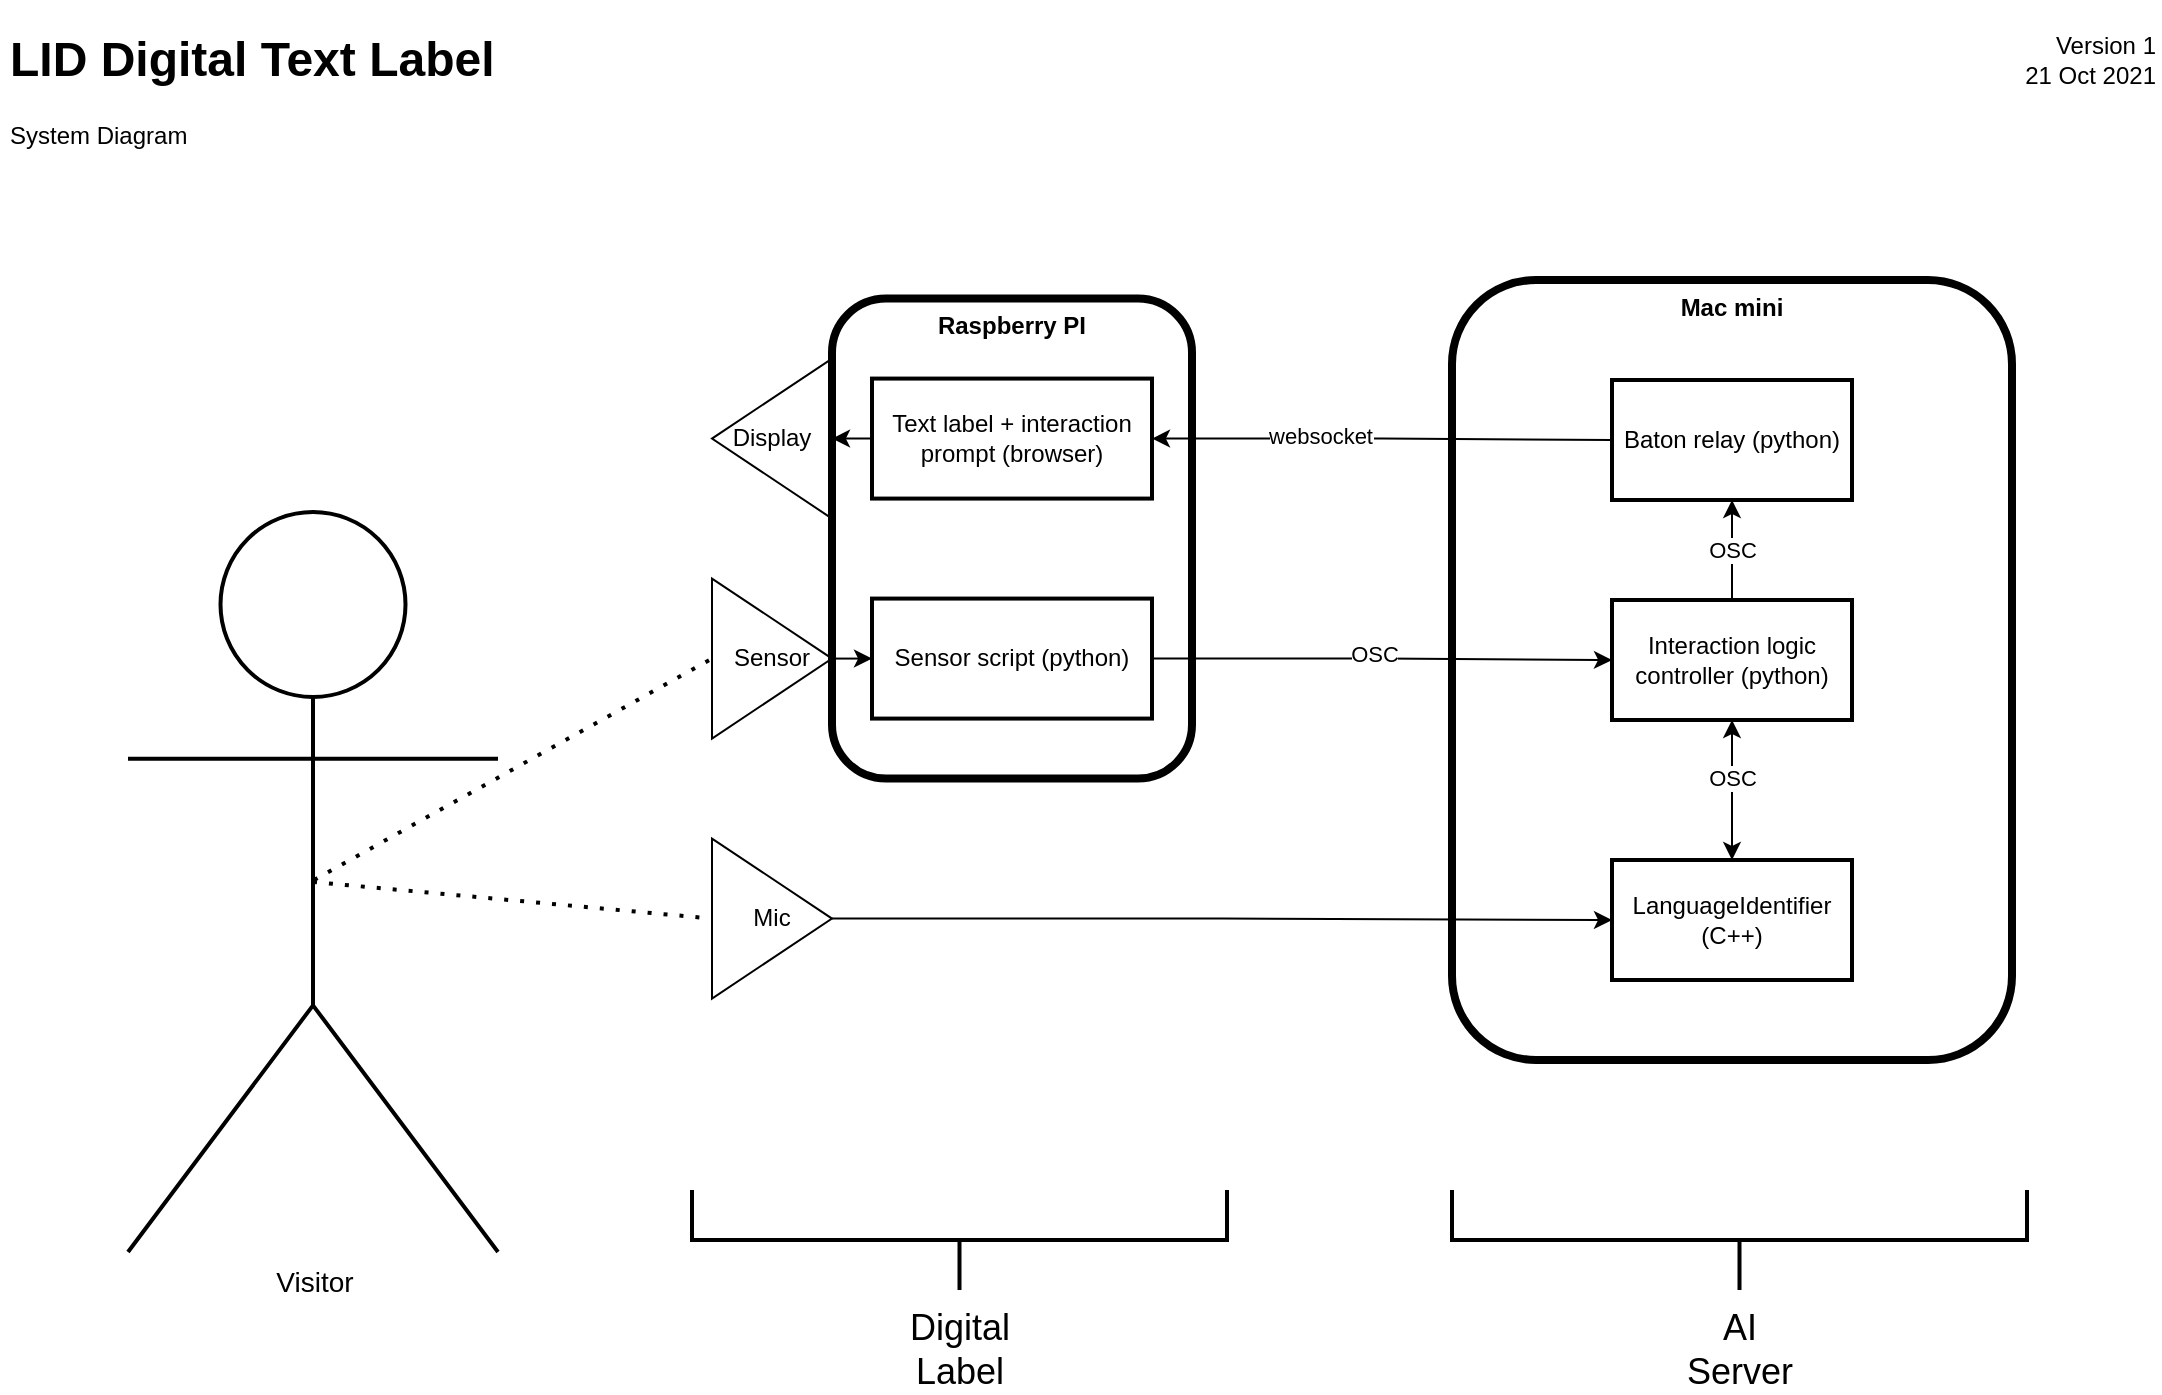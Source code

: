 <mxfile version="15.4.0" type="device"><diagram id="4pe28b14LheEpeVX9ddz" name="Page-1"><mxGraphModel dx="1113" dy="791" grid="1" gridSize="10" guides="1" tooltips="1" connect="1" arrows="1" fold="1" page="1" pageScale="1" pageWidth="1169" pageHeight="827" math="0" shadow="0"><root><mxCell id="0"/><mxCell id="1" parent="0"/><mxCell id="htsN9RX-FoJqQWg4Exj8-1" value="Visitor" style="shape=umlActor;verticalLabelPosition=bottom;verticalAlign=top;html=1;outlineConnect=0;fontSize=14;strokeWidth=2;" parent="1" vertex="1"><mxGeometry x="104" y="286" width="185" height="370" as="geometry"/></mxCell><mxCell id="htsN9RX-FoJqQWg4Exj8-2" value="" style="endArrow=none;dashed=1;html=1;dashPattern=1 3;strokeWidth=2;entryX=0;entryY=0.5;entryDx=0;entryDy=0;" parent="1" target="htsN9RX-FoJqQWg4Exj8-3" edge="1"><mxGeometry width="50" height="50" relative="1" as="geometry"><mxPoint x="197" y="470" as="sourcePoint"/><mxPoint x="348" y="411" as="targetPoint"/></mxGeometry></mxCell><mxCell id="htsN9RX-FoJqQWg4Exj8-24" style="edgeStyle=orthogonalEdgeStyle;rounded=0;orthogonalLoop=1;jettySize=auto;html=1;exitX=1;exitY=0.5;exitDx=0;exitDy=0;entryX=0;entryY=0.5;entryDx=0;entryDy=0;startArrow=none;startFill=0;endArrow=classic;endFill=1;" parent="1" source="htsN9RX-FoJqQWg4Exj8-6" target="htsN9RX-FoJqQWg4Exj8-20" edge="1"><mxGeometry relative="1" as="geometry"/></mxCell><mxCell id="htsN9RX-FoJqQWg4Exj8-25" value="OSC" style="edgeLabel;html=1;align=center;verticalAlign=middle;resizable=0;points=[];" parent="htsN9RX-FoJqQWg4Exj8-24" vertex="1" connectable="0"><mxGeometry x="-0.036" y="3" relative="1" as="geometry"><mxPoint as="offset"/></mxGeometry></mxCell><mxCell id="htsN9RX-FoJqQWg4Exj8-27" style="edgeStyle=orthogonalEdgeStyle;rounded=0;orthogonalLoop=1;jettySize=auto;html=1;exitX=1;exitY=0.5;exitDx=0;exitDy=0;entryX=0;entryY=0.5;entryDx=0;entryDy=0;startArrow=classic;startFill=1;endArrow=none;endFill=0;" parent="1" source="htsN9RX-FoJqQWg4Exj8-8" target="htsN9RX-FoJqQWg4Exj8-29" edge="1"><mxGeometry relative="1" as="geometry"/></mxCell><mxCell id="htsN9RX-FoJqQWg4Exj8-28" value="websocket" style="edgeLabel;html=1;align=center;verticalAlign=middle;resizable=0;points=[];" parent="htsN9RX-FoJqQWg4Exj8-27" vertex="1" connectable="0"><mxGeometry x="-0.273" y="2" relative="1" as="geometry"><mxPoint as="offset"/></mxGeometry></mxCell><mxCell id="htsN9RX-FoJqQWg4Exj8-18" style="edgeStyle=orthogonalEdgeStyle;rounded=0;orthogonalLoop=1;jettySize=auto;html=1;exitX=1;exitY=0.5;exitDx=0;exitDy=0;entryX=0;entryY=0.5;entryDx=0;entryDy=0;startArrow=none;startFill=0;endArrow=classic;endFill=1;" parent="1" source="htsN9RX-FoJqQWg4Exj8-17" target="htsN9RX-FoJqQWg4Exj8-16" edge="1"><mxGeometry relative="1" as="geometry"/></mxCell><mxCell id="htsN9RX-FoJqQWg4Exj8-38" value="&lt;h1&gt;LID Digital Text Label&lt;/h1&gt;&lt;p&gt;System Diagram&lt;/p&gt;" style="text;html=1;strokeColor=none;fillColor=none;spacing=5;spacingTop=-20;whiteSpace=wrap;overflow=hidden;rounded=0;verticalAlign=top;" parent="1" vertex="1"><mxGeometry x="40" y="40" width="280" height="70" as="geometry"/></mxCell><mxCell id="htsN9RX-FoJqQWg4Exj8-14" value="Mac mini" style="rounded=1;whiteSpace=wrap;html=1;fillColor=none;verticalAlign=top;fontStyle=1;strokeWidth=4;" parent="1" vertex="1"><mxGeometry x="766" y="170" width="280" height="390" as="geometry"/></mxCell><mxCell id="htsN9RX-FoJqQWg4Exj8-16" value="LanguageIdentifier (C++)" style="rounded=0;whiteSpace=wrap;html=1;fillColor=none;strokeWidth=2;" parent="1" vertex="1"><mxGeometry x="846" y="460" width="120" height="60" as="geometry"/></mxCell><mxCell id="htsN9RX-FoJqQWg4Exj8-21" style="edgeStyle=orthogonalEdgeStyle;rounded=0;orthogonalLoop=1;jettySize=auto;html=1;exitX=0.5;exitY=1;exitDx=0;exitDy=0;entryX=0.5;entryY=0;entryDx=0;entryDy=0;startArrow=classic;startFill=1;endArrow=classic;endFill=1;" parent="1" source="htsN9RX-FoJqQWg4Exj8-20" target="htsN9RX-FoJqQWg4Exj8-16" edge="1"><mxGeometry x="766" y="170" as="geometry"/></mxCell><mxCell id="htsN9RX-FoJqQWg4Exj8-22" value="OSC" style="edgeLabel;html=1;align=center;verticalAlign=middle;resizable=0;points=[];" parent="htsN9RX-FoJqQWg4Exj8-21" vertex="1" connectable="0"><mxGeometry x="-0.185" relative="1" as="geometry"><mxPoint as="offset"/></mxGeometry></mxCell><mxCell id="htsN9RX-FoJqQWg4Exj8-20" value="Interaction logic controller (python)" style="rounded=0;whiteSpace=wrap;html=1;fillColor=none;strokeWidth=2;" parent="1" vertex="1"><mxGeometry x="846" y="330" width="120" height="60" as="geometry"/></mxCell><mxCell id="htsN9RX-FoJqQWg4Exj8-30" value="OSC" style="edgeStyle=orthogonalEdgeStyle;rounded=0;orthogonalLoop=1;jettySize=auto;html=1;startArrow=classic;startFill=1;endArrow=none;endFill=0;" parent="1" source="htsN9RX-FoJqQWg4Exj8-29" target="htsN9RX-FoJqQWg4Exj8-20" edge="1"><mxGeometry x="766" y="170" as="geometry"/></mxCell><mxCell id="htsN9RX-FoJqQWg4Exj8-29" value="Baton relay (python)" style="rounded=0;whiteSpace=wrap;html=1;fillColor=none;verticalAlign=middle;strokeWidth=2;" parent="1" vertex="1"><mxGeometry x="846" y="220" width="120" height="60" as="geometry"/></mxCell><mxCell id="htsN9RX-FoJqQWg4Exj8-17" value="Mic" style="triangle;whiteSpace=wrap;html=1;fillColor=none;" parent="1" vertex="1"><mxGeometry x="396" y="449.29" width="60" height="80" as="geometry"/></mxCell><mxCell id="htsN9RX-FoJqQWg4Exj8-55" value="" style="endArrow=none;dashed=1;html=1;dashPattern=1 3;strokeWidth=2;entryX=0;entryY=0.5;entryDx=0;entryDy=0;exitX=0.5;exitY=0.5;exitDx=0;exitDy=0;exitPerimeter=0;" parent="1" source="htsN9RX-FoJqQWg4Exj8-1" target="htsN9RX-FoJqQWg4Exj8-17" edge="1"><mxGeometry width="50" height="50" relative="1" as="geometry"><mxPoint x="246" y="530" as="sourcePoint"/><mxPoint x="296" y="480" as="targetPoint"/></mxGeometry></mxCell><mxCell id="htsN9RX-FoJqQWg4Exj8-3" value="Sensor" style="triangle;whiteSpace=wrap;html=1;" parent="1" vertex="1"><mxGeometry x="396" y="319.29" width="60" height="80" as="geometry"/></mxCell><mxCell id="htsN9RX-FoJqQWg4Exj8-7" value="Display" style="triangle;whiteSpace=wrap;html=1;fillColor=none;direction=west;" parent="1" vertex="1"><mxGeometry x="396" y="209.29" width="60" height="80" as="geometry"/></mxCell><mxCell id="htsN9RX-FoJqQWg4Exj8-41" value="" style="group;strokeWidth=4;strokeColor=none;" parent="1" vertex="1" connectable="0"><mxGeometry x="456" y="179.29" width="180" height="240" as="geometry"/></mxCell><mxCell id="htsN9RX-FoJqQWg4Exj8-5" value="Raspberry PI" style="rounded=1;whiteSpace=wrap;html=1;fillColor=none;verticalAlign=top;fontStyle=1;strokeWidth=4;" parent="htsN9RX-FoJqQWg4Exj8-41" vertex="1"><mxGeometry width="180" height="240" as="geometry"/></mxCell><mxCell id="htsN9RX-FoJqQWg4Exj8-6" value="Sensor script (python)" style="rounded=0;whiteSpace=wrap;html=1;fillColor=none;strokeWidth=2;" parent="htsN9RX-FoJqQWg4Exj8-41" vertex="1"><mxGeometry x="20" y="150" width="140" height="60" as="geometry"/></mxCell><mxCell id="htsN9RX-FoJqQWg4Exj8-8" value="Text label + interaction prompt (browser)" style="rounded=0;whiteSpace=wrap;html=1;fillColor=none;strokeWidth=2;" parent="htsN9RX-FoJqQWg4Exj8-41" vertex="1"><mxGeometry x="20" y="40" width="140" height="60" as="geometry"/></mxCell><mxCell id="htsN9RX-FoJqQWg4Exj8-13" style="edgeStyle=orthogonalEdgeStyle;rounded=0;orthogonalLoop=1;jettySize=auto;html=1;exitX=1;exitY=0.5;exitDx=0;exitDy=0;entryX=0;entryY=0.5;entryDx=0;entryDy=0;startArrow=none;startFill=0;endArrow=classic;endFill=1;" parent="1" source="htsN9RX-FoJqQWg4Exj8-3" target="htsN9RX-FoJqQWg4Exj8-6" edge="1"><mxGeometry x="396" y="179.29" as="geometry"/></mxCell><mxCell id="htsN9RX-FoJqQWg4Exj8-12" value="" style="edgeStyle=orthogonalEdgeStyle;rounded=0;orthogonalLoop=1;jettySize=auto;html=1;startArrow=classic;startFill=1;endArrow=none;endFill=0;" parent="1" source="htsN9RX-FoJqQWg4Exj8-7" target="htsN9RX-FoJqQWg4Exj8-8" edge="1"><mxGeometry x="396" y="179.29" as="geometry"/></mxCell><mxCell id="htsN9RX-FoJqQWg4Exj8-56" style="edgeStyle=orthogonalEdgeStyle;rounded=0;orthogonalLoop=1;jettySize=auto;html=1;exitX=0.5;exitY=1;exitDx=0;exitDy=0;startArrow=none;startFill=0;endArrow=none;endFill=0;" parent="1" source="htsN9RX-FoJqQWg4Exj8-14" target="htsN9RX-FoJqQWg4Exj8-14" edge="1"><mxGeometry relative="1" as="geometry"/></mxCell><mxCell id="pVTHC_CWopWK0Y31x4wT-1" value="Version 1&lt;br&gt;21 Oct 2021" style="text;html=1;strokeColor=none;fillColor=none;align=right;verticalAlign=middle;whiteSpace=wrap;rounded=0;" vertex="1" parent="1"><mxGeometry x="1040" y="40" width="80" height="40" as="geometry"/></mxCell><mxCell id="pVTHC_CWopWK0Y31x4wT-8" value="" style="group" vertex="1" connectable="0" parent="1"><mxGeometry x="766" y="607.5" width="287.5" height="112.5" as="geometry"/></mxCell><mxCell id="htsN9RX-FoJqQWg4Exj8-53" style="edgeStyle=orthogonalEdgeStyle;rounded=0;orthogonalLoop=1;jettySize=auto;html=1;exitX=0.5;exitY=1;exitDx=0;exitDy=0;startArrow=none;startFill=0;endArrow=none;endFill=0;" parent="pVTHC_CWopWK0Y31x4wT-8" edge="1"><mxGeometry relative="1" as="geometry"><mxPoint x="140" as="sourcePoint"/><mxPoint x="140" as="targetPoint"/></mxGeometry></mxCell><mxCell id="pVTHC_CWopWK0Y31x4wT-5" value="" style="strokeWidth=2;html=1;shape=mxgraph.flowchart.annotation_2;align=left;labelPosition=right;pointerEvents=1;fontSize=14;rotation=-90;" vertex="1" parent="pVTHC_CWopWK0Y31x4wT-8"><mxGeometry x="118.75" y="-101.25" width="50" height="287.5" as="geometry"/></mxCell><mxCell id="pVTHC_CWopWK0Y31x4wT-7" value="AI Server" style="text;html=1;strokeColor=none;fillColor=none;align=center;verticalAlign=middle;whiteSpace=wrap;rounded=0;fontSize=18;" vertex="1" parent="pVTHC_CWopWK0Y31x4wT-8"><mxGeometry x="113.75" y="82.5" width="60" height="30" as="geometry"/></mxCell><mxCell id="pVTHC_CWopWK0Y31x4wT-9" value="" style="group" vertex="1" connectable="0" parent="1"><mxGeometry x="386" y="625" width="267.5" height="95" as="geometry"/></mxCell><mxCell id="htsN9RX-FoJqQWg4Exj8-44" style="edgeStyle=orthogonalEdgeStyle;rounded=0;orthogonalLoop=1;jettySize=auto;html=1;exitX=0.5;exitY=1;exitDx=0;exitDy=0;startArrow=classic;startFill=1;endArrow=classic;endFill=1;" parent="pVTHC_CWopWK0Y31x4wT-9" edge="1"><mxGeometry x="10" y="-185.71" as="geometry"><mxPoint x="157.0" y="14.29" as="sourcePoint"/><mxPoint x="157.0" y="14.29" as="targetPoint"/></mxGeometry></mxCell><mxCell id="pVTHC_CWopWK0Y31x4wT-4" value="" style="strokeWidth=2;html=1;shape=mxgraph.flowchart.annotation_2;align=left;labelPosition=right;pointerEvents=1;fontSize=14;rotation=-90;" vertex="1" parent="pVTHC_CWopWK0Y31x4wT-9"><mxGeometry x="108.75" y="-108.75" width="50" height="267.5" as="geometry"/></mxCell><mxCell id="pVTHC_CWopWK0Y31x4wT-6" value="Digital Label" style="text;html=1;strokeColor=none;fillColor=none;align=center;verticalAlign=middle;whiteSpace=wrap;rounded=0;fontSize=18;" vertex="1" parent="pVTHC_CWopWK0Y31x4wT-9"><mxGeometry x="103.75" y="65" width="60" height="30" as="geometry"/></mxCell></root></mxGraphModel></diagram></mxfile>